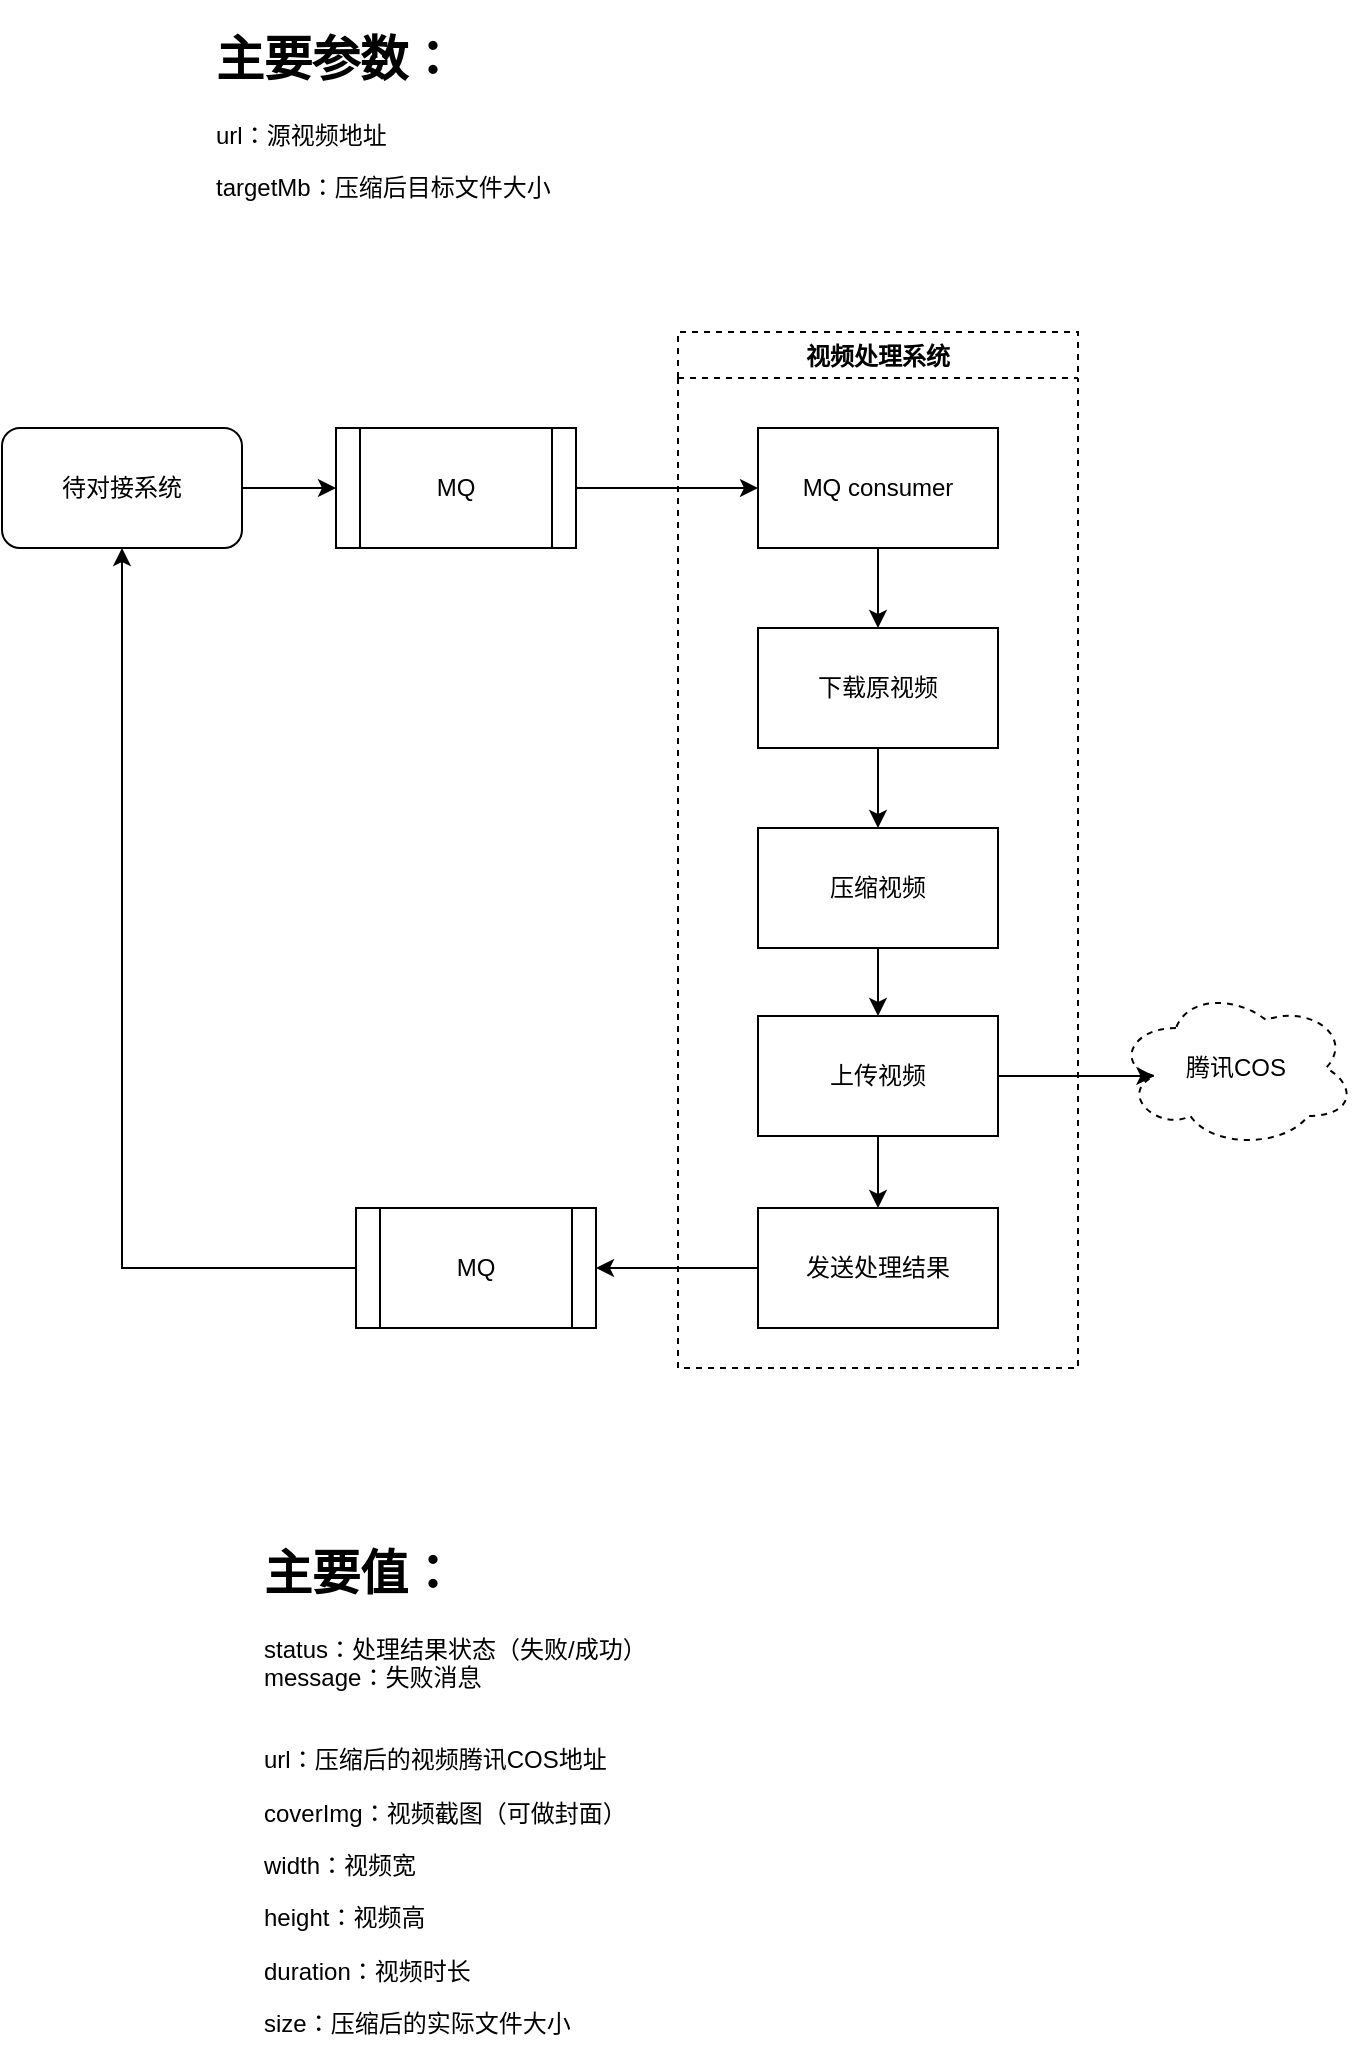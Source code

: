 <mxfile version="13.4.8" type="device"><diagram id="C5RBs43oDa-KdzZeNtuy" name="Page-1"><mxGraphModel dx="1422" dy="764" grid="0" gridSize="10" guides="1" tooltips="1" connect="1" arrows="1" fold="1" page="1" pageScale="1" pageWidth="827" pageHeight="1169" math="0" shadow="0"><root><mxCell id="WIyWlLk6GJQsqaUBKTNV-0"/><mxCell id="WIyWlLk6GJQsqaUBKTNV-1" parent="WIyWlLk6GJQsqaUBKTNV-0"/><mxCell id="0nt_eS3mKB6bO13qvQxA-5" style="edgeStyle=orthogonalEdgeStyle;rounded=0;orthogonalLoop=1;jettySize=auto;html=1;exitX=1;exitY=0.5;exitDx=0;exitDy=0;entryX=0;entryY=0.5;entryDx=0;entryDy=0;" edge="1" parent="WIyWlLk6GJQsqaUBKTNV-1" source="0nt_eS3mKB6bO13qvQxA-0" target="0nt_eS3mKB6bO13qvQxA-4"><mxGeometry relative="1" as="geometry"/></mxCell><mxCell id="0nt_eS3mKB6bO13qvQxA-0" value="MQ" style="shape=process;whiteSpace=wrap;html=1;backgroundOutline=1;" vertex="1" parent="WIyWlLk6GJQsqaUBKTNV-1"><mxGeometry x="229" y="258" width="120" height="60" as="geometry"/></mxCell><mxCell id="0nt_eS3mKB6bO13qvQxA-2" style="edgeStyle=orthogonalEdgeStyle;rounded=0;orthogonalLoop=1;jettySize=auto;html=1;exitX=1;exitY=0.5;exitDx=0;exitDy=0;entryX=0;entryY=0.5;entryDx=0;entryDy=0;" edge="1" parent="WIyWlLk6GJQsqaUBKTNV-1" source="0nt_eS3mKB6bO13qvQxA-1" target="0nt_eS3mKB6bO13qvQxA-0"><mxGeometry relative="1" as="geometry"/></mxCell><mxCell id="0nt_eS3mKB6bO13qvQxA-1" value="待对接系统" style="rounded=1;whiteSpace=wrap;html=1;" vertex="1" parent="WIyWlLk6GJQsqaUBKTNV-1"><mxGeometry x="62" y="258" width="120" height="60" as="geometry"/></mxCell><mxCell id="0nt_eS3mKB6bO13qvQxA-3" value="视频处理系统" style="swimlane;dashed=1;" vertex="1" parent="WIyWlLk6GJQsqaUBKTNV-1"><mxGeometry x="400" y="210" width="200" height="518" as="geometry"/></mxCell><mxCell id="0nt_eS3mKB6bO13qvQxA-6" value="" style="edgeStyle=orthogonalEdgeStyle;rounded=0;orthogonalLoop=1;jettySize=auto;html=1;" edge="1" parent="0nt_eS3mKB6bO13qvQxA-3" source="0nt_eS3mKB6bO13qvQxA-4" target="2"><mxGeometry relative="1" as="geometry"/></mxCell><mxCell id="0nt_eS3mKB6bO13qvQxA-4" value="MQ consumer" style="rounded=0;whiteSpace=wrap;html=1;" vertex="1" parent="0nt_eS3mKB6bO13qvQxA-3"><mxGeometry x="40" y="48" width="120" height="60" as="geometry"/></mxCell><mxCell id="0nt_eS3mKB6bO13qvQxA-8" value="" style="edgeStyle=orthogonalEdgeStyle;rounded=0;orthogonalLoop=1;jettySize=auto;html=1;" edge="1" parent="0nt_eS3mKB6bO13qvQxA-3" source="2" target="0nt_eS3mKB6bO13qvQxA-7"><mxGeometry relative="1" as="geometry"/></mxCell><mxCell id="2" value="下载原视频" style="whiteSpace=wrap;html=1;rounded=0;" vertex="1" parent="0nt_eS3mKB6bO13qvQxA-3"><mxGeometry x="40" y="148" width="120" height="60" as="geometry"/></mxCell><mxCell id="0nt_eS3mKB6bO13qvQxA-10" value="" style="edgeStyle=orthogonalEdgeStyle;rounded=0;orthogonalLoop=1;jettySize=auto;html=1;" edge="1" parent="0nt_eS3mKB6bO13qvQxA-3" source="0nt_eS3mKB6bO13qvQxA-7" target="0nt_eS3mKB6bO13qvQxA-9"><mxGeometry relative="1" as="geometry"/></mxCell><mxCell id="0nt_eS3mKB6bO13qvQxA-7" value="压缩视频" style="whiteSpace=wrap;html=1;rounded=0;" vertex="1" parent="0nt_eS3mKB6bO13qvQxA-3"><mxGeometry x="40" y="248" width="120" height="60" as="geometry"/></mxCell><mxCell id="0nt_eS3mKB6bO13qvQxA-12" value="" style="edgeStyle=orthogonalEdgeStyle;rounded=0;orthogonalLoop=1;jettySize=auto;html=1;" edge="1" parent="0nt_eS3mKB6bO13qvQxA-3" source="0nt_eS3mKB6bO13qvQxA-9" target="0nt_eS3mKB6bO13qvQxA-11"><mxGeometry relative="1" as="geometry"/></mxCell><mxCell id="0nt_eS3mKB6bO13qvQxA-9" value="上传视频" style="whiteSpace=wrap;html=1;rounded=0;" vertex="1" parent="0nt_eS3mKB6bO13qvQxA-3"><mxGeometry x="40" y="342" width="120" height="60" as="geometry"/></mxCell><mxCell id="0nt_eS3mKB6bO13qvQxA-11" value="发送处理结果" style="whiteSpace=wrap;html=1;rounded=0;" vertex="1" parent="0nt_eS3mKB6bO13qvQxA-3"><mxGeometry x="40" y="438" width="120" height="60" as="geometry"/></mxCell><mxCell id="0nt_eS3mKB6bO13qvQxA-13" value="腾讯COS" style="ellipse;shape=cloud;whiteSpace=wrap;html=1;dashed=1;" vertex="1" parent="WIyWlLk6GJQsqaUBKTNV-1"><mxGeometry x="619" y="538" width="120" height="80" as="geometry"/></mxCell><mxCell id="0nt_eS3mKB6bO13qvQxA-14" style="edgeStyle=orthogonalEdgeStyle;rounded=0;orthogonalLoop=1;jettySize=auto;html=1;exitX=1;exitY=0.5;exitDx=0;exitDy=0;entryX=0.16;entryY=0.55;entryDx=0;entryDy=0;entryPerimeter=0;" edge="1" parent="WIyWlLk6GJQsqaUBKTNV-1" source="0nt_eS3mKB6bO13qvQxA-9" target="0nt_eS3mKB6bO13qvQxA-13"><mxGeometry relative="1" as="geometry"/></mxCell><mxCell id="0nt_eS3mKB6bO13qvQxA-17" style="edgeStyle=orthogonalEdgeStyle;rounded=0;orthogonalLoop=1;jettySize=auto;html=1;exitX=0;exitY=0.5;exitDx=0;exitDy=0;entryX=0.5;entryY=1;entryDx=0;entryDy=0;" edge="1" parent="WIyWlLk6GJQsqaUBKTNV-1" source="0nt_eS3mKB6bO13qvQxA-15" target="0nt_eS3mKB6bO13qvQxA-1"><mxGeometry relative="1" as="geometry"/></mxCell><mxCell id="0nt_eS3mKB6bO13qvQxA-15" value="MQ" style="shape=process;whiteSpace=wrap;html=1;backgroundOutline=1;" vertex="1" parent="WIyWlLk6GJQsqaUBKTNV-1"><mxGeometry x="239" y="648" width="120" height="60" as="geometry"/></mxCell><mxCell id="0nt_eS3mKB6bO13qvQxA-16" style="edgeStyle=orthogonalEdgeStyle;rounded=0;orthogonalLoop=1;jettySize=auto;html=1;exitX=0;exitY=0.5;exitDx=0;exitDy=0;entryX=1;entryY=0.5;entryDx=0;entryDy=0;" edge="1" parent="WIyWlLk6GJQsqaUBKTNV-1" source="0nt_eS3mKB6bO13qvQxA-11" target="0nt_eS3mKB6bO13qvQxA-15"><mxGeometry relative="1" as="geometry"/></mxCell><mxCell id="0nt_eS3mKB6bO13qvQxA-19" value="&lt;h1&gt;主要参数：&lt;/h1&gt;&lt;p&gt;url：源视频地址&lt;/p&gt;&lt;p&gt;targetMb：压缩后目标文件大小&lt;br&gt;&lt;/p&gt;" style="text;html=1;strokeColor=none;fillColor=none;spacing=5;spacingTop=-20;whiteSpace=wrap;overflow=hidden;rounded=0;dashed=1;" vertex="1" parent="WIyWlLk6GJQsqaUBKTNV-1"><mxGeometry x="164" y="54" width="190" height="120" as="geometry"/></mxCell><mxCell id="0nt_eS3mKB6bO13qvQxA-20" value="&lt;h1&gt;主要值：&lt;/h1&gt;&lt;div&gt;status：处理结果状态（失败/成功）&lt;/div&gt;&lt;div&gt;message：失败消息&lt;/div&gt;&lt;div&gt;&lt;br&gt;&lt;/div&gt;&lt;p&gt;url：压缩后的视频腾讯COS地址&lt;/p&gt;&lt;p&gt;coverImg：视频截图（可做封面）&lt;br&gt;&lt;/p&gt;&lt;p&gt;width：视频宽&lt;br&gt;&lt;/p&gt;&lt;p&gt;height：视频高&lt;br&gt;&lt;/p&gt;&lt;p&gt;duration：视频时长&lt;br&gt;&lt;/p&gt;&lt;p&gt;size：压缩后的实际文件大小&lt;/p&gt;&lt;p&gt;&lt;br&gt;&lt;/p&gt;&lt;p&gt;&lt;br&gt;&lt;/p&gt;" style="text;html=1;fillColor=none;spacing=5;spacingTop=-20;whiteSpace=wrap;overflow=hidden;rounded=0;dashed=1;" vertex="1" parent="WIyWlLk6GJQsqaUBKTNV-1"><mxGeometry x="187.5" y="811" width="203" height="260" as="geometry"/></mxCell></root></mxGraphModel></diagram></mxfile>